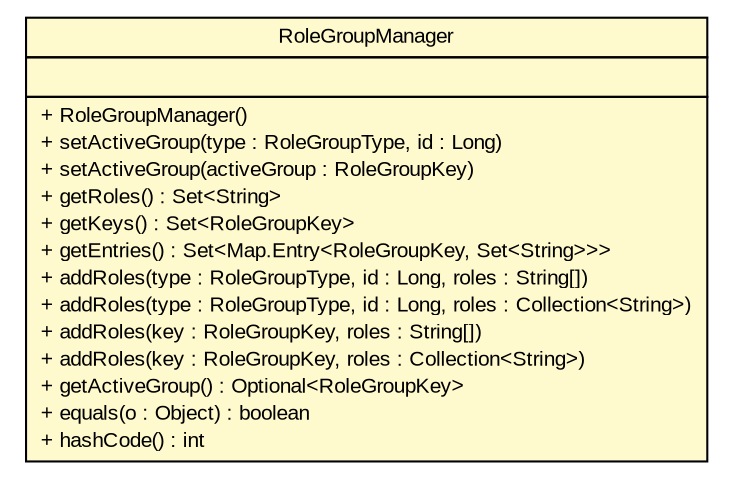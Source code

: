 #!/usr/local/bin/dot
#
# Class diagram 
# Generated by UMLGraph version R5_6 (http://www.umlgraph.org/)
#

digraph G {
	edge [fontname="arial",fontsize=10,labelfontname="arial",labelfontsize=10];
	node [fontname="arial",fontsize=10,shape=plaintext];
	nodesep=0.25;
	ranksep=0.5;
	// br.gov.to.sefaz.seg.business.authentication.domain.RoleGroupManager
	c33605 [label=<<table title="br.gov.to.sefaz.seg.business.authentication.domain.RoleGroupManager" border="0" cellborder="1" cellspacing="0" cellpadding="2" port="p" bgcolor="lemonChiffon" href="./RoleGroupManager.html">
		<tr><td><table border="0" cellspacing="0" cellpadding="1">
<tr><td align="center" balign="center"> RoleGroupManager </td></tr>
		</table></td></tr>
		<tr><td><table border="0" cellspacing="0" cellpadding="1">
<tr><td align="left" balign="left">  </td></tr>
		</table></td></tr>
		<tr><td><table border="0" cellspacing="0" cellpadding="1">
<tr><td align="left" balign="left"> + RoleGroupManager() </td></tr>
<tr><td align="left" balign="left"> + setActiveGroup(type : RoleGroupType, id : Long) </td></tr>
<tr><td align="left" balign="left"> + setActiveGroup(activeGroup : RoleGroupKey) </td></tr>
<tr><td align="left" balign="left"> + getRoles() : Set&lt;String&gt; </td></tr>
<tr><td align="left" balign="left"> + getKeys() : Set&lt;RoleGroupKey&gt; </td></tr>
<tr><td align="left" balign="left"> + getEntries() : Set&lt;Map.Entry&lt;RoleGroupKey, Set&lt;String&gt;&gt;&gt; </td></tr>
<tr><td align="left" balign="left"> + addRoles(type : RoleGroupType, id : Long, roles : String[]) </td></tr>
<tr><td align="left" balign="left"> + addRoles(type : RoleGroupType, id : Long, roles : Collection&lt;String&gt;) </td></tr>
<tr><td align="left" balign="left"> + addRoles(key : RoleGroupKey, roles : String[]) </td></tr>
<tr><td align="left" balign="left"> + addRoles(key : RoleGroupKey, roles : Collection&lt;String&gt;) </td></tr>
<tr><td align="left" balign="left"> + getActiveGroup() : Optional&lt;RoleGroupKey&gt; </td></tr>
<tr><td align="left" balign="left"> + equals(o : Object) : boolean </td></tr>
<tr><td align="left" balign="left"> + hashCode() : int </td></tr>
		</table></td></tr>
		</table>>, URL="./RoleGroupManager.html", fontname="arial", fontcolor="black", fontsize=10.0];
}


